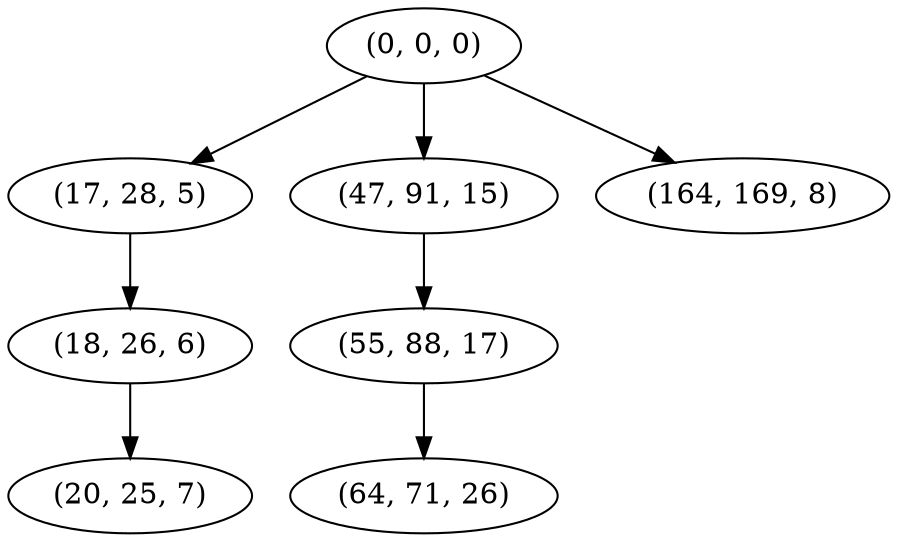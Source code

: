 digraph tree {
    "(0, 0, 0)";
    "(17, 28, 5)";
    "(18, 26, 6)";
    "(20, 25, 7)";
    "(47, 91, 15)";
    "(55, 88, 17)";
    "(64, 71, 26)";
    "(164, 169, 8)";
    "(0, 0, 0)" -> "(17, 28, 5)";
    "(0, 0, 0)" -> "(47, 91, 15)";
    "(0, 0, 0)" -> "(164, 169, 8)";
    "(17, 28, 5)" -> "(18, 26, 6)";
    "(18, 26, 6)" -> "(20, 25, 7)";
    "(47, 91, 15)" -> "(55, 88, 17)";
    "(55, 88, 17)" -> "(64, 71, 26)";
}
